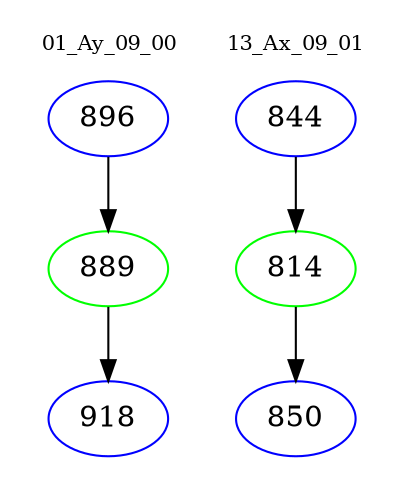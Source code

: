 digraph{
subgraph cluster_0 {
color = white
label = "01_Ay_09_00";
fontsize=10;
T0_896 [label="896", color="blue"]
T0_896 -> T0_889 [color="black"]
T0_889 [label="889", color="green"]
T0_889 -> T0_918 [color="black"]
T0_918 [label="918", color="blue"]
}
subgraph cluster_1 {
color = white
label = "13_Ax_09_01";
fontsize=10;
T1_844 [label="844", color="blue"]
T1_844 -> T1_814 [color="black"]
T1_814 [label="814", color="green"]
T1_814 -> T1_850 [color="black"]
T1_850 [label="850", color="blue"]
}
}
